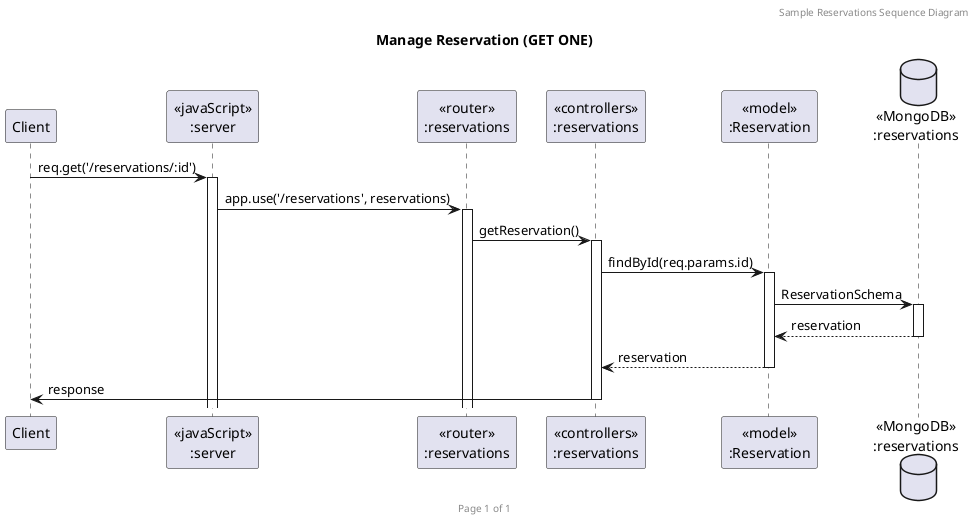 @startuml Manage Reservation (GET ONE)

header Sample Reservations Sequence Diagram
footer Page %page% of %lastpage%
title "Manage Reservation (GET ONE)"

participant "Client" as client
participant "<<javaScript>>\n:server" as server
participant "<<router>>\n:reservations" as routerReservations
participant "<<controllers>>\n:reservations" as controllersReservations
participant "<<model>>\n:Reservation" as modelReservation
database "<<MongoDB>>\n:reservations" as ReservationsDatabase

client->server ++:req.get('/reservations/:id')
server->routerReservations ++:app.use('/reservations', reservations)
routerReservations -> controllersReservations ++:getReservation()
controllersReservations->modelReservation ++:findById(req.params.id)
modelReservation ->ReservationsDatabase ++: ReservationSchema
ReservationsDatabase --> modelReservation --: reservation
controllersReservations <-- modelReservation --:reservation
controllersReservations->client --:response

@enduml
